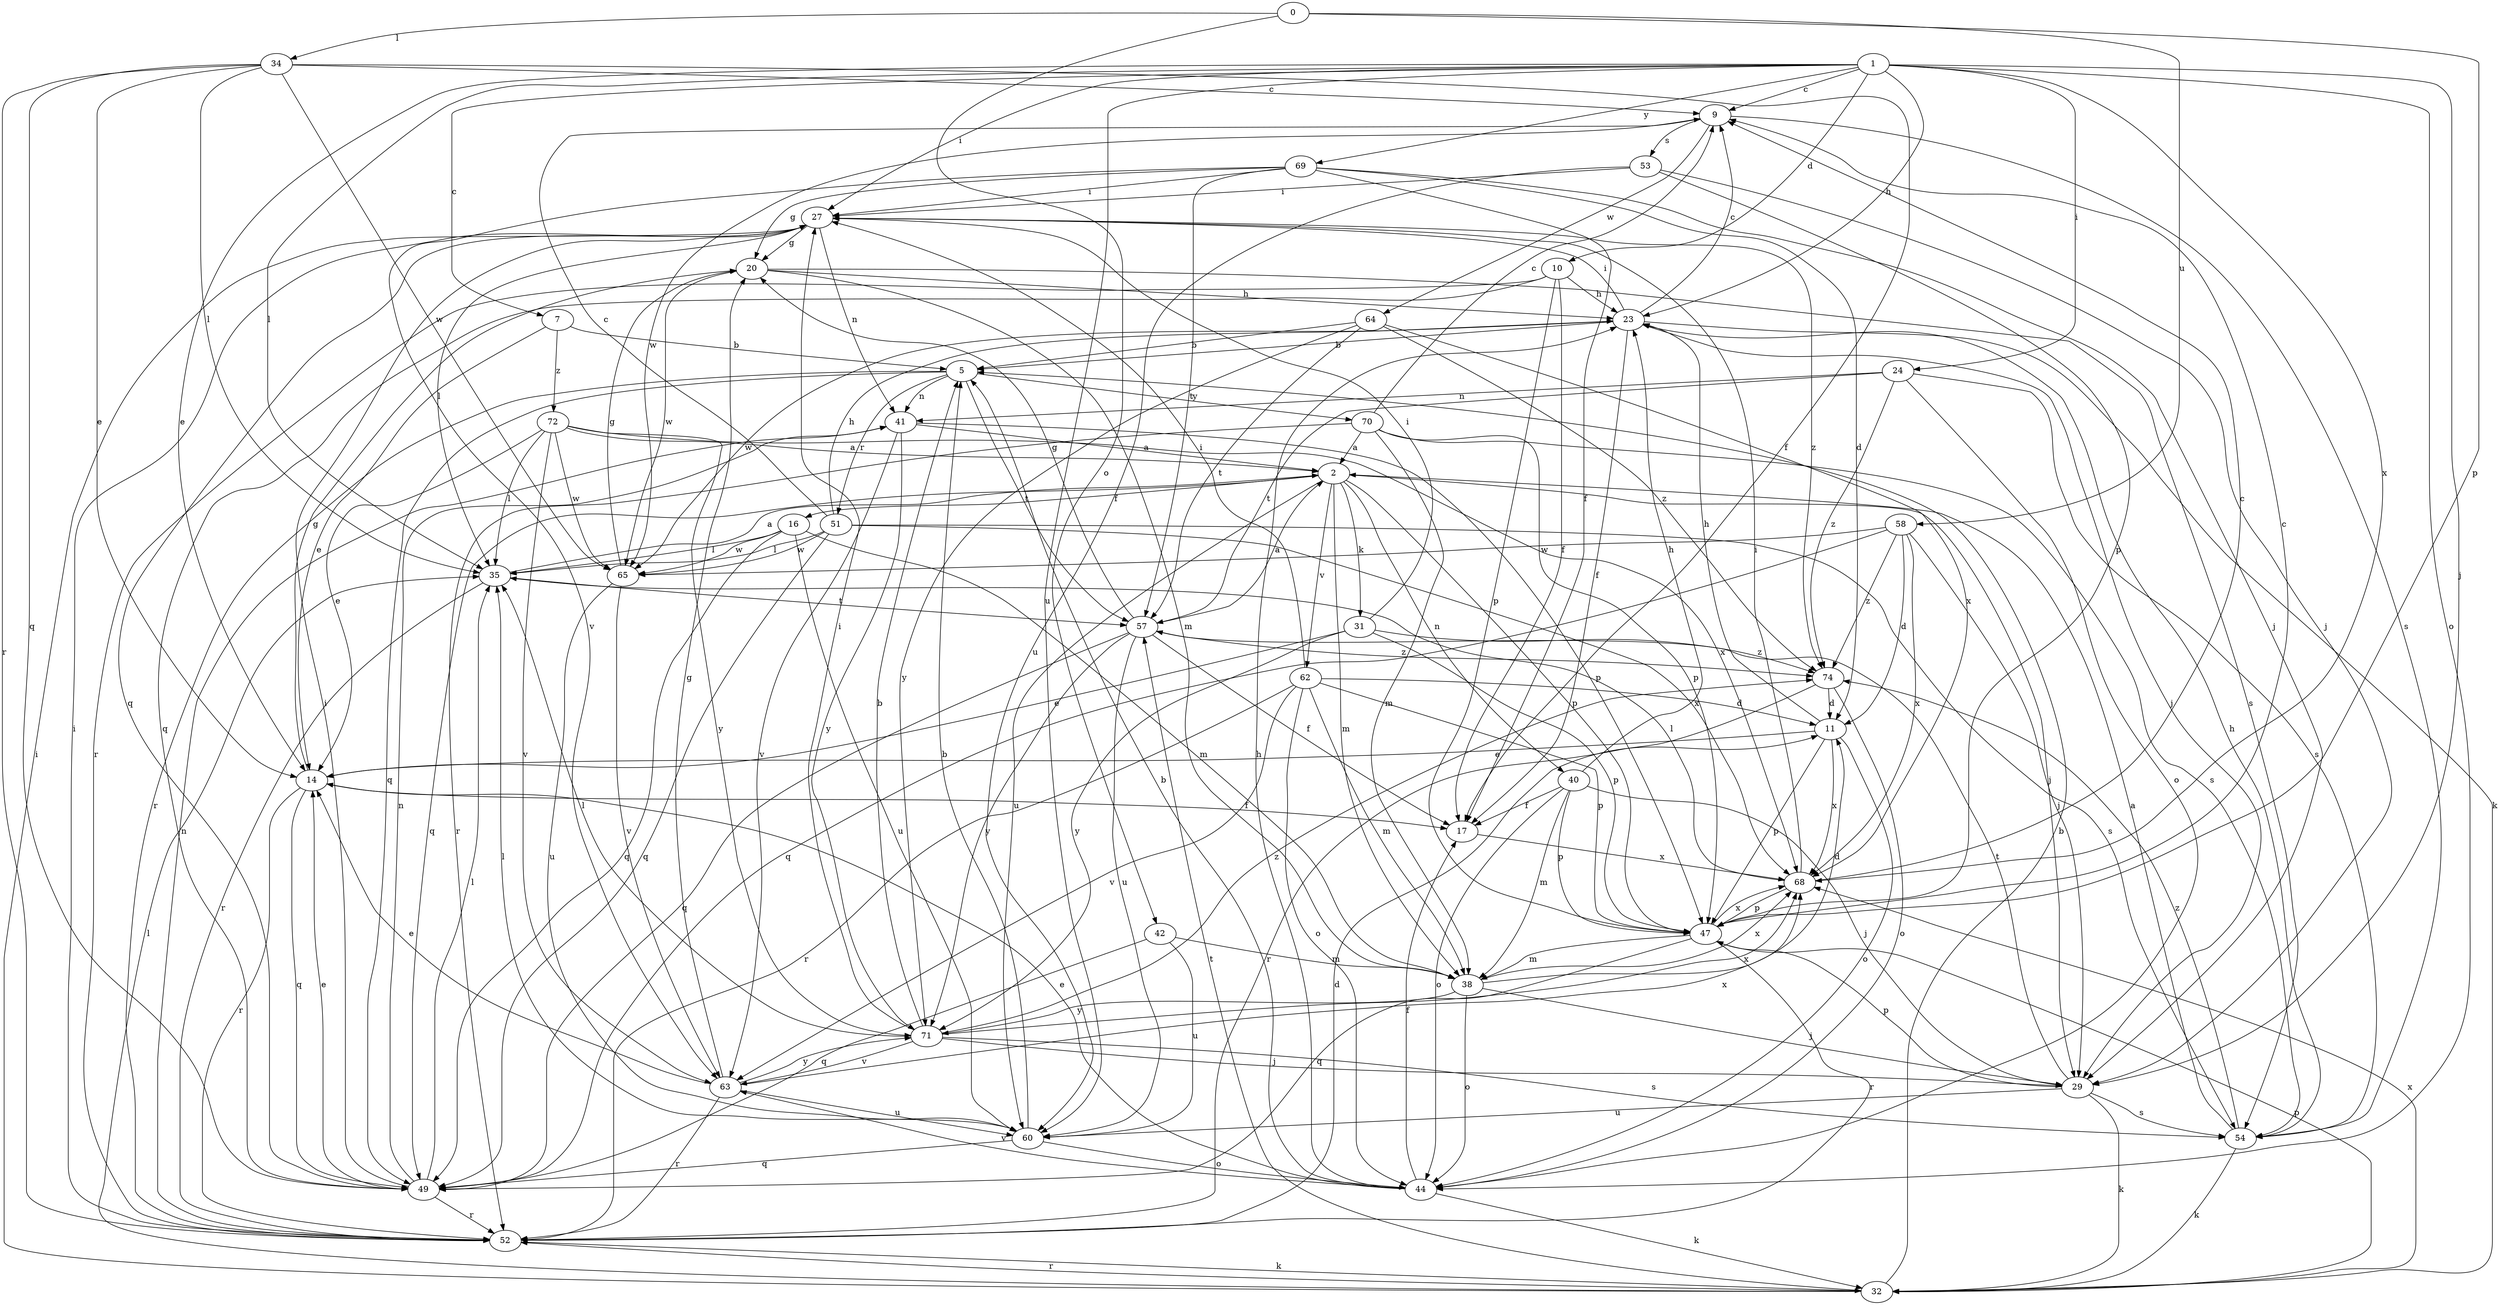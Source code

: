 strict digraph  {
0;
1;
2;
5;
7;
9;
10;
11;
14;
16;
17;
20;
23;
24;
27;
29;
31;
32;
34;
35;
38;
40;
41;
42;
44;
47;
49;
51;
52;
53;
54;
57;
58;
60;
62;
63;
64;
65;
68;
69;
70;
71;
72;
74;
0 -> 34  [label=l];
0 -> 42  [label=o];
0 -> 47  [label=p];
0 -> 58  [label=u];
1 -> 7  [label=c];
1 -> 9  [label=c];
1 -> 10  [label=d];
1 -> 14  [label=e];
1 -> 23  [label=h];
1 -> 24  [label=i];
1 -> 27  [label=i];
1 -> 29  [label=j];
1 -> 35  [label=l];
1 -> 44  [label=o];
1 -> 60  [label=u];
1 -> 68  [label=x];
1 -> 69  [label=y];
2 -> 16  [label=f];
2 -> 29  [label=j];
2 -> 31  [label=k];
2 -> 38  [label=m];
2 -> 40  [label=n];
2 -> 47  [label=p];
2 -> 49  [label=q];
2 -> 60  [label=u];
2 -> 62  [label=v];
5 -> 41  [label=n];
5 -> 49  [label=q];
5 -> 51  [label=r];
5 -> 52  [label=r];
5 -> 57  [label=t];
5 -> 70  [label=y];
7 -> 5  [label=b];
7 -> 14  [label=e];
7 -> 72  [label=z];
9 -> 53  [label=s];
9 -> 54  [label=s];
9 -> 64  [label=w];
9 -> 65  [label=w];
10 -> 17  [label=f];
10 -> 23  [label=h];
10 -> 47  [label=p];
10 -> 49  [label=q];
10 -> 52  [label=r];
11 -> 14  [label=e];
11 -> 23  [label=h];
11 -> 44  [label=o];
11 -> 47  [label=p];
11 -> 68  [label=x];
14 -> 17  [label=f];
14 -> 20  [label=g];
14 -> 49  [label=q];
14 -> 52  [label=r];
16 -> 35  [label=l];
16 -> 38  [label=m];
16 -> 49  [label=q];
16 -> 60  [label=u];
16 -> 65  [label=w];
17 -> 68  [label=x];
20 -> 23  [label=h];
20 -> 38  [label=m];
20 -> 54  [label=s];
20 -> 65  [label=w];
23 -> 5  [label=b];
23 -> 9  [label=c];
23 -> 17  [label=f];
23 -> 27  [label=i];
23 -> 29  [label=j];
23 -> 32  [label=k];
23 -> 65  [label=w];
24 -> 41  [label=n];
24 -> 44  [label=o];
24 -> 54  [label=s];
24 -> 57  [label=t];
24 -> 74  [label=z];
27 -> 20  [label=g];
27 -> 35  [label=l];
27 -> 41  [label=n];
27 -> 49  [label=q];
27 -> 74  [label=z];
29 -> 32  [label=k];
29 -> 47  [label=p];
29 -> 54  [label=s];
29 -> 57  [label=t];
29 -> 60  [label=u];
31 -> 14  [label=e];
31 -> 27  [label=i];
31 -> 47  [label=p];
31 -> 71  [label=y];
31 -> 74  [label=z];
32 -> 5  [label=b];
32 -> 27  [label=i];
32 -> 35  [label=l];
32 -> 47  [label=p];
32 -> 52  [label=r];
32 -> 57  [label=t];
32 -> 68  [label=x];
34 -> 9  [label=c];
34 -> 14  [label=e];
34 -> 17  [label=f];
34 -> 35  [label=l];
34 -> 49  [label=q];
34 -> 52  [label=r];
34 -> 65  [label=w];
35 -> 2  [label=a];
35 -> 52  [label=r];
35 -> 57  [label=t];
38 -> 11  [label=d];
38 -> 29  [label=j];
38 -> 44  [label=o];
38 -> 68  [label=x];
38 -> 71  [label=y];
40 -> 17  [label=f];
40 -> 23  [label=h];
40 -> 29  [label=j];
40 -> 38  [label=m];
40 -> 44  [label=o];
40 -> 47  [label=p];
41 -> 2  [label=a];
41 -> 47  [label=p];
41 -> 63  [label=v];
41 -> 71  [label=y];
42 -> 38  [label=m];
42 -> 49  [label=q];
42 -> 60  [label=u];
44 -> 5  [label=b];
44 -> 14  [label=e];
44 -> 17  [label=f];
44 -> 23  [label=h];
44 -> 32  [label=k];
44 -> 63  [label=v];
47 -> 9  [label=c];
47 -> 38  [label=m];
47 -> 49  [label=q];
47 -> 52  [label=r];
47 -> 68  [label=x];
49 -> 14  [label=e];
49 -> 27  [label=i];
49 -> 35  [label=l];
49 -> 41  [label=n];
49 -> 52  [label=r];
51 -> 9  [label=c];
51 -> 23  [label=h];
51 -> 35  [label=l];
51 -> 49  [label=q];
51 -> 54  [label=s];
51 -> 65  [label=w];
51 -> 68  [label=x];
52 -> 11  [label=d];
52 -> 27  [label=i];
52 -> 32  [label=k];
52 -> 41  [label=n];
53 -> 27  [label=i];
53 -> 29  [label=j];
53 -> 47  [label=p];
53 -> 60  [label=u];
54 -> 2  [label=a];
54 -> 23  [label=h];
54 -> 32  [label=k];
54 -> 74  [label=z];
57 -> 2  [label=a];
57 -> 17  [label=f];
57 -> 20  [label=g];
57 -> 49  [label=q];
57 -> 60  [label=u];
57 -> 71  [label=y];
57 -> 74  [label=z];
58 -> 11  [label=d];
58 -> 29  [label=j];
58 -> 49  [label=q];
58 -> 65  [label=w];
58 -> 68  [label=x];
58 -> 74  [label=z];
60 -> 5  [label=b];
60 -> 35  [label=l];
60 -> 44  [label=o];
60 -> 49  [label=q];
62 -> 11  [label=d];
62 -> 27  [label=i];
62 -> 38  [label=m];
62 -> 44  [label=o];
62 -> 47  [label=p];
62 -> 52  [label=r];
62 -> 63  [label=v];
63 -> 14  [label=e];
63 -> 20  [label=g];
63 -> 52  [label=r];
63 -> 60  [label=u];
63 -> 68  [label=x];
63 -> 71  [label=y];
64 -> 5  [label=b];
64 -> 57  [label=t];
64 -> 68  [label=x];
64 -> 71  [label=y];
64 -> 74  [label=z];
65 -> 20  [label=g];
65 -> 60  [label=u];
65 -> 63  [label=v];
68 -> 9  [label=c];
68 -> 27  [label=i];
68 -> 35  [label=l];
68 -> 47  [label=p];
69 -> 11  [label=d];
69 -> 17  [label=f];
69 -> 20  [label=g];
69 -> 27  [label=i];
69 -> 29  [label=j];
69 -> 57  [label=t];
69 -> 63  [label=v];
70 -> 2  [label=a];
70 -> 9  [label=c];
70 -> 38  [label=m];
70 -> 47  [label=p];
70 -> 52  [label=r];
70 -> 54  [label=s];
71 -> 5  [label=b];
71 -> 27  [label=i];
71 -> 29  [label=j];
71 -> 35  [label=l];
71 -> 54  [label=s];
71 -> 63  [label=v];
71 -> 68  [label=x];
71 -> 74  [label=z];
72 -> 2  [label=a];
72 -> 14  [label=e];
72 -> 35  [label=l];
72 -> 63  [label=v];
72 -> 65  [label=w];
72 -> 68  [label=x];
72 -> 71  [label=y];
74 -> 11  [label=d];
74 -> 44  [label=o];
74 -> 52  [label=r];
}
